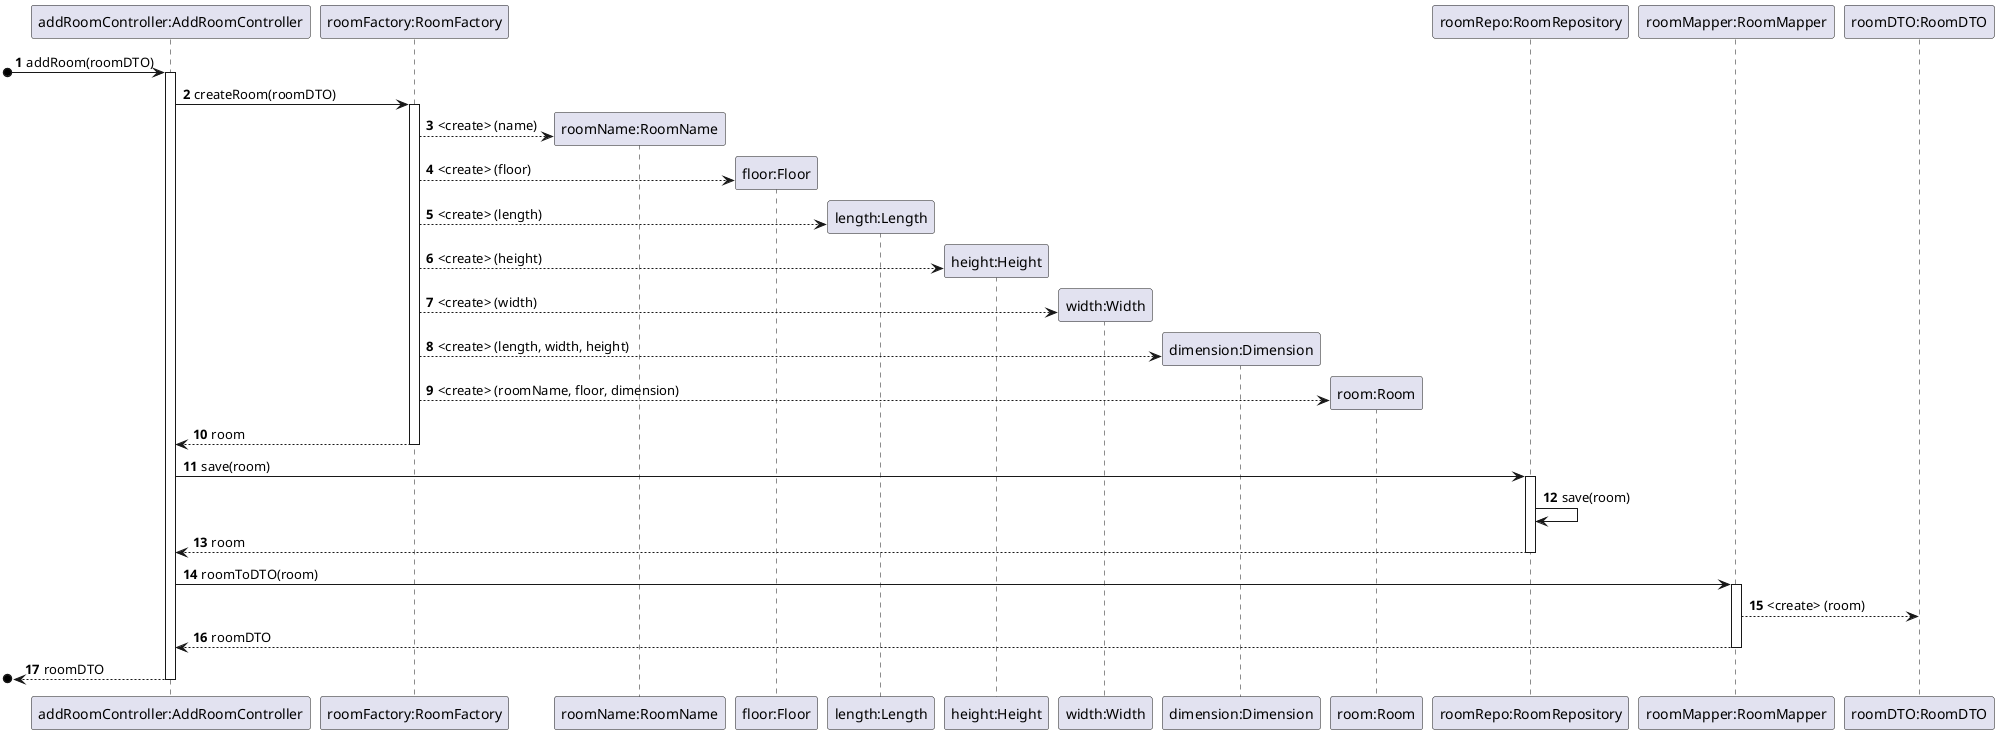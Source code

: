 @startuml
'https://plantuml.com/sequence-diagram

autonumber

participant "addRoomController:AddRoomController" as ARC
participant "roomFactory:RoomFactory" as RF
participant "roomName:RoomName" as RN
participant "floor:Floor" as F
participant "length:Length" as L
participant "height:Height" as H
participant "width:Width" as W
participant "dimension:Dimension" as D
participant "room:Room" as R
participant "roomRepo:RoomRepository" as RR
participant "roomMapper:RoomMapper" as RM
participant "roomDTO:RoomDTO" as RD

[o-> ARC : addRoom(roomDTO)
activate ARC
ARC -> RF : createRoom(roomDTO)
activate RF
RF --> RN** : <create> (name)
RF --> F** : <create> (floor)
RF --> L** : <create> (length)
RF --> H** : <create> (height)
RF --> W** : <create> (width)
RF --> D** : <create> (length, width, height)
RF --> R** : <create> (roomName, floor, dimension)
RF --> ARC : room
deactivate RF
ARC -> RR : save(room)
activate RR
RR -> RR : save(room)
RR --> ARC : room
deactivate RR
ARC -> RM : roomToDTO(room)
activate RM
RM --> RD : <create> (room)
RM --> ARC : roomDTO
deactivate RM
[o<-- ARC : roomDTO
deactivate ARC

@enduml
